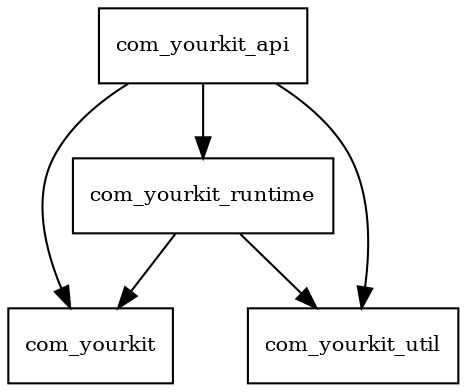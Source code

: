 digraph yjp_controller_api_redist_package_dependencies {
  node [shape = box, fontsize=10.0];
  com_yourkit_api -> com_yourkit;
  com_yourkit_api -> com_yourkit_runtime;
  com_yourkit_api -> com_yourkit_util;
  com_yourkit_runtime -> com_yourkit;
  com_yourkit_runtime -> com_yourkit_util;
}
